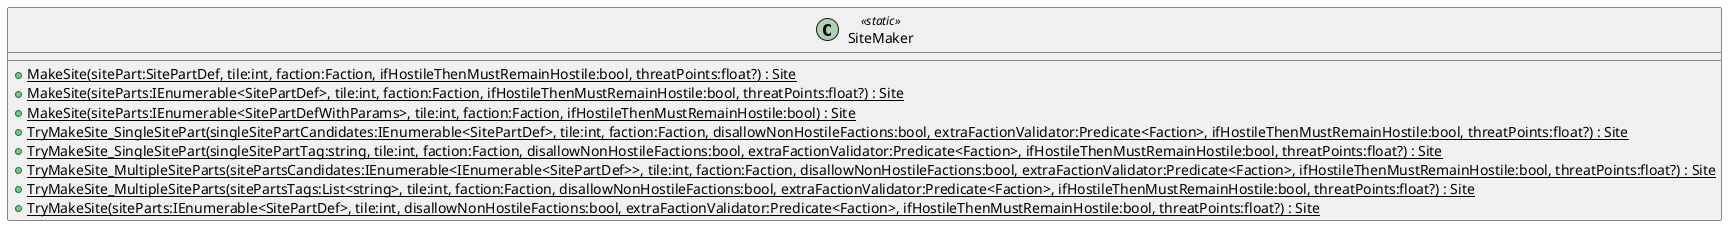 @startuml
class SiteMaker <<static>> {
    + {static} MakeSite(sitePart:SitePartDef, tile:int, faction:Faction, ifHostileThenMustRemainHostile:bool, threatPoints:float?) : Site
    + {static} MakeSite(siteParts:IEnumerable<SitePartDef>, tile:int, faction:Faction, ifHostileThenMustRemainHostile:bool, threatPoints:float?) : Site
    + {static} MakeSite(siteParts:IEnumerable<SitePartDefWithParams>, tile:int, faction:Faction, ifHostileThenMustRemainHostile:bool) : Site
    + {static} TryMakeSite_SingleSitePart(singleSitePartCandidates:IEnumerable<SitePartDef>, tile:int, faction:Faction, disallowNonHostileFactions:bool, extraFactionValidator:Predicate<Faction>, ifHostileThenMustRemainHostile:bool, threatPoints:float?) : Site
    + {static} TryMakeSite_SingleSitePart(singleSitePartTag:string, tile:int, faction:Faction, disallowNonHostileFactions:bool, extraFactionValidator:Predicate<Faction>, ifHostileThenMustRemainHostile:bool, threatPoints:float?) : Site
    + {static} TryMakeSite_MultipleSiteParts(sitePartsCandidates:IEnumerable<IEnumerable<SitePartDef>>, tile:int, faction:Faction, disallowNonHostileFactions:bool, extraFactionValidator:Predicate<Faction>, ifHostileThenMustRemainHostile:bool, threatPoints:float?) : Site
    + {static} TryMakeSite_MultipleSiteParts(sitePartsTags:List<string>, tile:int, faction:Faction, disallowNonHostileFactions:bool, extraFactionValidator:Predicate<Faction>, ifHostileThenMustRemainHostile:bool, threatPoints:float?) : Site
    + {static} TryMakeSite(siteParts:IEnumerable<SitePartDef>, tile:int, disallowNonHostileFactions:bool, extraFactionValidator:Predicate<Faction>, ifHostileThenMustRemainHostile:bool, threatPoints:float?) : Site
}
@enduml
